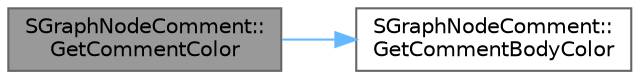 digraph "SGraphNodeComment::GetCommentColor"
{
 // INTERACTIVE_SVG=YES
 // LATEX_PDF_SIZE
  bgcolor="transparent";
  edge [fontname=Helvetica,fontsize=10,labelfontname=Helvetica,labelfontsize=10];
  node [fontname=Helvetica,fontsize=10,shape=box,height=0.2,width=0.4];
  rankdir="LR";
  Node1 [id="Node000001",label="SGraphNodeComment::\lGetCommentColor",height=0.2,width=0.4,color="gray40", fillcolor="grey60", style="filled", fontcolor="black",tooltip="Return the desired comment bubble color."];
  Node1 -> Node2 [id="edge1_Node000001_Node000002",color="steelblue1",style="solid",tooltip=" "];
  Node2 [id="Node000002",label="SGraphNodeComment::\lGetCommentBodyColor",height=0.2,width=0.4,color="grey40", fillcolor="white", style="filled",URL="$df/d42/classSGraphNodeComment.html#aca26a67f9ad930e3ae6b71af32c60c07",tooltip=" "];
}
